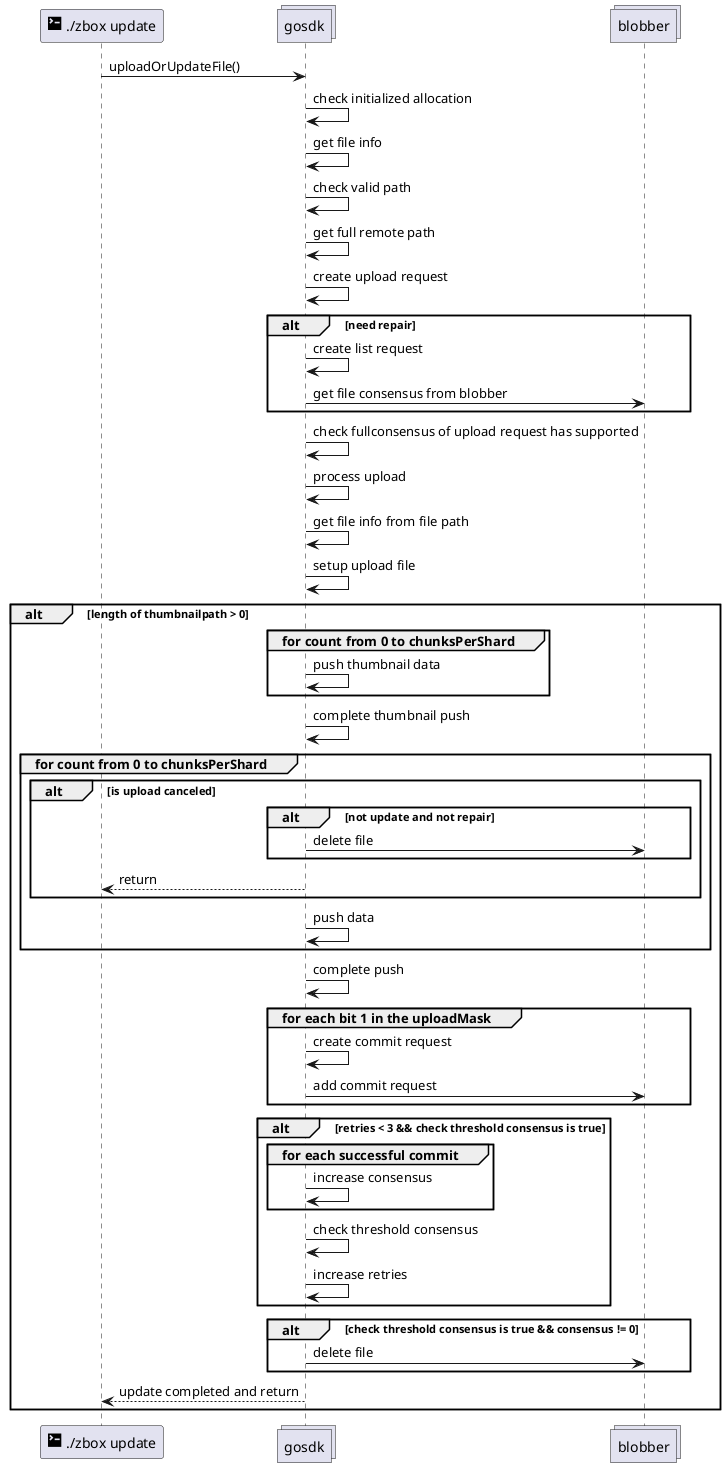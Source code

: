 @startuml
participant "<size:20><&terminal></size> ./zbox update" as cli
collections gosdk
collections blobber

cli -> gosdk: uploadOrUpdateFile()

gosdk -> gosdk: check initialized allocation
gosdk -> gosdk: get file info
gosdk -> gosdk: check valid path
gosdk -> gosdk: get full remote path
gosdk -> gosdk: create upload request

alt need repair
gosdk -> gosdk: create list request
gosdk -> blobber: get file consensus from blobber
end

gosdk -> gosdk: check fullconsensus of upload request has supported
gosdk -> gosdk: process upload
gosdk -> gosdk: get file info from file path
gosdk -> gosdk: setup upload file

alt length of thumbnailpath > 0
group for count from 0 to chunksPerShard
gosdk -> gosdk: push thumbnail data
end
gosdk -> gosdk: complete thumbnail push

group for count from 0 to chunksPerShard
alt is upload canceled
alt not update and not repair
gosdk -> blobber: delete file
end
gosdk --> cli: return
end
gosdk -> gosdk: push data
end
gosdk -> gosdk: complete push


group for each bit 1 in the uploadMask
gosdk -> gosdk: create commit request
gosdk -> blobber: add commit request
end

alt retries < 3 && check threshold consensus is true
group for each successful commit
gosdk -> gosdk: increase consensus
end
gosdk -> gosdk: check threshold consensus
gosdk -> gosdk: increase retries
end

alt check threshold consensus is true && consensus != 0
gosdk -> blobber: delete file
end

gosdk --> cli: update completed and return
end
@enduml
